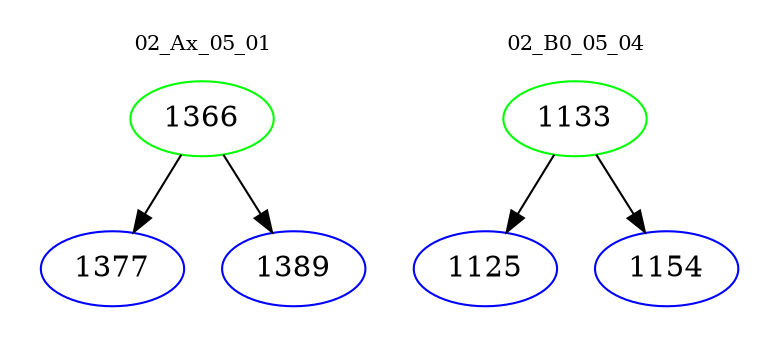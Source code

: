 digraph{
subgraph cluster_0 {
color = white
label = "02_Ax_05_01";
fontsize=10;
T0_1366 [label="1366", color="green"]
T0_1366 -> T0_1377 [color="black"]
T0_1377 [label="1377", color="blue"]
T0_1366 -> T0_1389 [color="black"]
T0_1389 [label="1389", color="blue"]
}
subgraph cluster_1 {
color = white
label = "02_B0_05_04";
fontsize=10;
T1_1133 [label="1133", color="green"]
T1_1133 -> T1_1125 [color="black"]
T1_1125 [label="1125", color="blue"]
T1_1133 -> T1_1154 [color="black"]
T1_1154 [label="1154", color="blue"]
}
}
